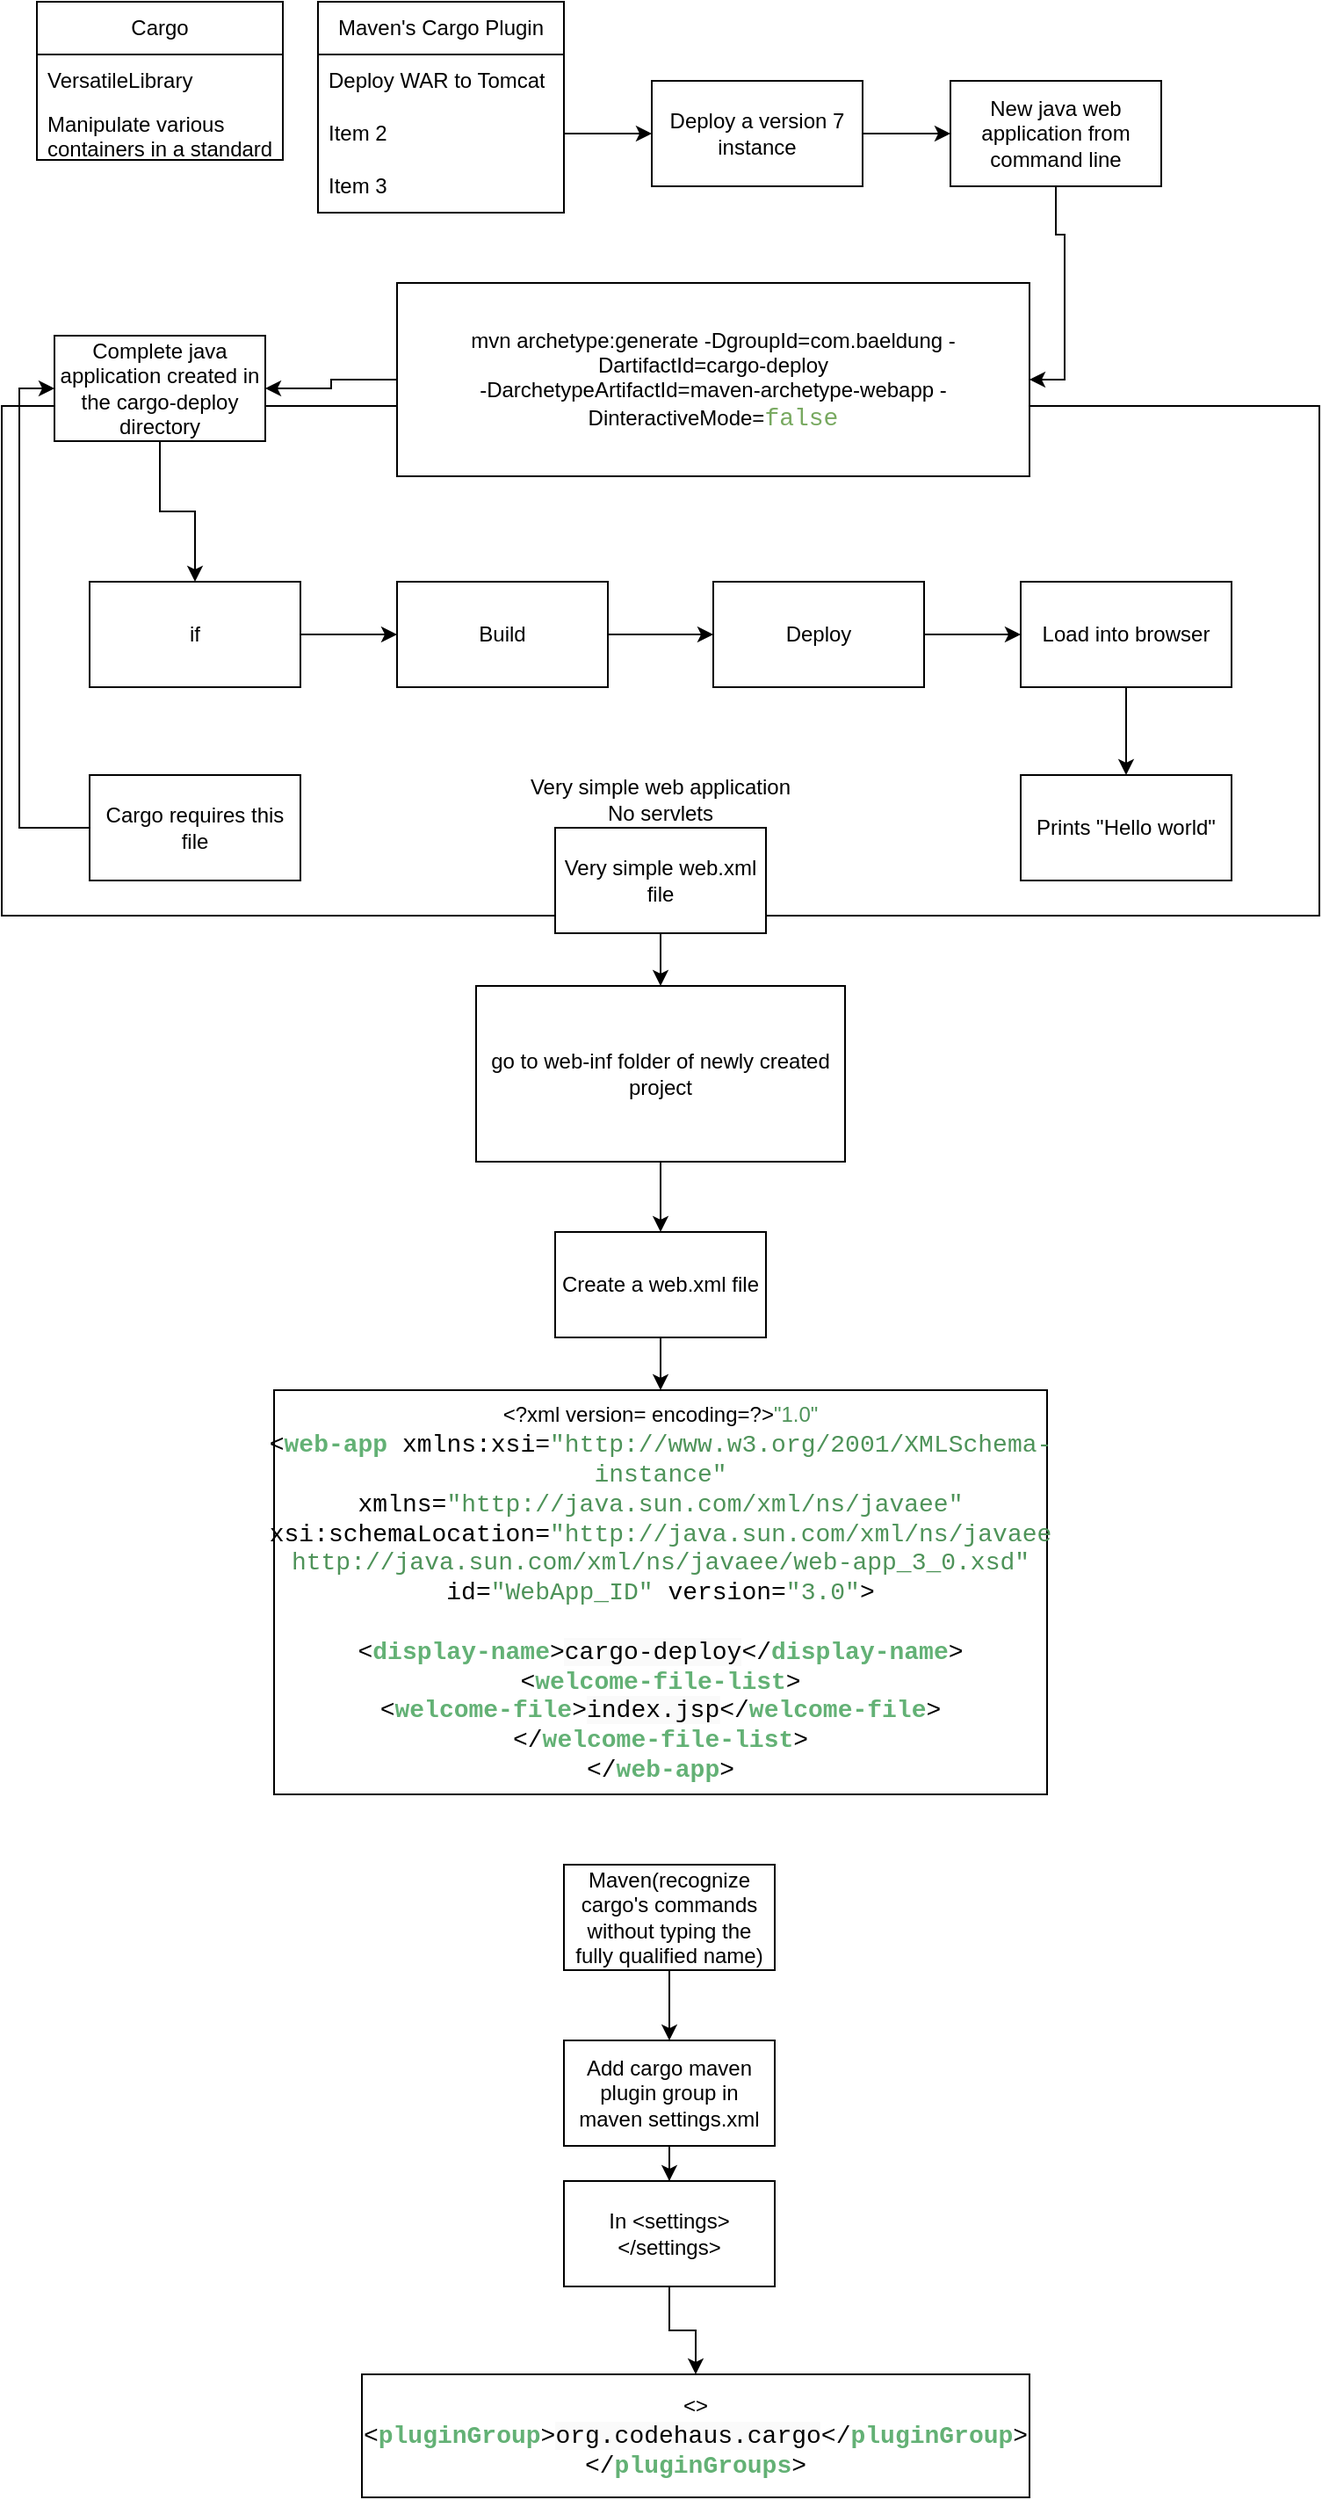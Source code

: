 <mxfile version="21.6.8" type="device">
  <diagram name="Page-1" id="gRgvmHv6VV_OpwVzqk-C">
    <mxGraphModel dx="1114" dy="578" grid="1" gridSize="10" guides="1" tooltips="1" connect="1" arrows="1" fold="1" page="1" pageScale="1" pageWidth="850" pageHeight="1100" math="0" shadow="0">
      <root>
        <mxCell id="0" />
        <mxCell id="1" parent="0" />
        <mxCell id="GW3U82Pvq7yzhxqfqQWW-33" value="&lt;br&gt;&lt;br&gt;&lt;br&gt;&lt;br&gt;&lt;br&gt;&lt;br&gt;&lt;br&gt;&lt;br&gt;&lt;br&gt;&lt;br&gt;&lt;br&gt;Very simple web application&lt;br&gt;No servlets" style="whiteSpace=wrap;html=1;" vertex="1" parent="1">
          <mxGeometry x="20" y="270" width="750" height="290" as="geometry" />
        </mxCell>
        <mxCell id="GW3U82Pvq7yzhxqfqQWW-2" value="Cargo" style="swimlane;fontStyle=0;childLayout=stackLayout;horizontal=1;startSize=30;horizontalStack=0;resizeParent=1;resizeParentMax=0;resizeLast=0;collapsible=1;marginBottom=0;whiteSpace=wrap;html=1;" vertex="1" parent="1">
          <mxGeometry x="40" y="40" width="140" height="90" as="geometry" />
        </mxCell>
        <mxCell id="GW3U82Pvq7yzhxqfqQWW-3" value="VersatileLibrary" style="text;strokeColor=none;fillColor=none;align=left;verticalAlign=middle;spacingLeft=4;spacingRight=4;overflow=hidden;points=[[0,0.5],[1,0.5]];portConstraint=eastwest;rotatable=0;whiteSpace=wrap;html=1;" vertex="1" parent="GW3U82Pvq7yzhxqfqQWW-2">
          <mxGeometry y="30" width="140" height="30" as="geometry" />
        </mxCell>
        <mxCell id="GW3U82Pvq7yzhxqfqQWW-4" value="Manipulate various containers in a standard way" style="text;strokeColor=none;fillColor=none;align=left;verticalAlign=middle;spacingLeft=4;spacingRight=4;overflow=hidden;points=[[0,0.5],[1,0.5]];portConstraint=eastwest;rotatable=0;whiteSpace=wrap;html=1;" vertex="1" parent="GW3U82Pvq7yzhxqfqQWW-2">
          <mxGeometry y="60" width="140" height="30" as="geometry" />
        </mxCell>
        <mxCell id="GW3U82Pvq7yzhxqfqQWW-7" value="Maven&#39;s Cargo Plugin" style="swimlane;fontStyle=0;childLayout=stackLayout;horizontal=1;startSize=30;horizontalStack=0;resizeParent=1;resizeParentMax=0;resizeLast=0;collapsible=1;marginBottom=0;whiteSpace=wrap;html=1;" vertex="1" parent="1">
          <mxGeometry x="200" y="40" width="140" height="120" as="geometry" />
        </mxCell>
        <mxCell id="GW3U82Pvq7yzhxqfqQWW-8" value="Deploy WAR to Tomcat" style="text;strokeColor=none;fillColor=none;align=left;verticalAlign=middle;spacingLeft=4;spacingRight=4;overflow=hidden;points=[[0,0.5],[1,0.5]];portConstraint=eastwest;rotatable=0;whiteSpace=wrap;html=1;" vertex="1" parent="GW3U82Pvq7yzhxqfqQWW-7">
          <mxGeometry y="30" width="140" height="30" as="geometry" />
        </mxCell>
        <mxCell id="GW3U82Pvq7yzhxqfqQWW-9" value="Item 2" style="text;strokeColor=none;fillColor=none;align=left;verticalAlign=middle;spacingLeft=4;spacingRight=4;overflow=hidden;points=[[0,0.5],[1,0.5]];portConstraint=eastwest;rotatable=0;whiteSpace=wrap;html=1;" vertex="1" parent="GW3U82Pvq7yzhxqfqQWW-7">
          <mxGeometry y="60" width="140" height="30" as="geometry" />
        </mxCell>
        <mxCell id="GW3U82Pvq7yzhxqfqQWW-10" value="Item 3" style="text;strokeColor=none;fillColor=none;align=left;verticalAlign=middle;spacingLeft=4;spacingRight=4;overflow=hidden;points=[[0,0.5],[1,0.5]];portConstraint=eastwest;rotatable=0;whiteSpace=wrap;html=1;" vertex="1" parent="GW3U82Pvq7yzhxqfqQWW-7">
          <mxGeometry y="90" width="140" height="30" as="geometry" />
        </mxCell>
        <mxCell id="GW3U82Pvq7yzhxqfqQWW-14" value="" style="edgeStyle=orthogonalEdgeStyle;rounded=0;orthogonalLoop=1;jettySize=auto;html=1;" edge="1" parent="1" source="GW3U82Pvq7yzhxqfqQWW-11" target="GW3U82Pvq7yzhxqfqQWW-13">
          <mxGeometry relative="1" as="geometry" />
        </mxCell>
        <mxCell id="GW3U82Pvq7yzhxqfqQWW-11" value="Deploy a version 7 instance" style="whiteSpace=wrap;html=1;" vertex="1" parent="1">
          <mxGeometry x="390" y="85" width="120" height="60" as="geometry" />
        </mxCell>
        <mxCell id="GW3U82Pvq7yzhxqfqQWW-12" style="edgeStyle=orthogonalEdgeStyle;rounded=0;orthogonalLoop=1;jettySize=auto;html=1;exitX=1;exitY=0.5;exitDx=0;exitDy=0;entryX=0;entryY=0.5;entryDx=0;entryDy=0;" edge="1" parent="1" source="GW3U82Pvq7yzhxqfqQWW-9" target="GW3U82Pvq7yzhxqfqQWW-11">
          <mxGeometry relative="1" as="geometry" />
        </mxCell>
        <mxCell id="GW3U82Pvq7yzhxqfqQWW-18" style="edgeStyle=orthogonalEdgeStyle;rounded=0;orthogonalLoop=1;jettySize=auto;html=1;entryX=1;entryY=0.5;entryDx=0;entryDy=0;" edge="1" parent="1" source="GW3U82Pvq7yzhxqfqQWW-13" target="GW3U82Pvq7yzhxqfqQWW-17">
          <mxGeometry relative="1" as="geometry" />
        </mxCell>
        <mxCell id="GW3U82Pvq7yzhxqfqQWW-13" value="New java web application from command line" style="whiteSpace=wrap;html=1;" vertex="1" parent="1">
          <mxGeometry x="560" y="85" width="120" height="60" as="geometry" />
        </mxCell>
        <mxCell id="GW3U82Pvq7yzhxqfqQWW-21" style="edgeStyle=orthogonalEdgeStyle;rounded=0;orthogonalLoop=1;jettySize=auto;html=1;exitX=0;exitY=0.5;exitDx=0;exitDy=0;entryX=1;entryY=0.5;entryDx=0;entryDy=0;" edge="1" parent="1" source="GW3U82Pvq7yzhxqfqQWW-17" target="GW3U82Pvq7yzhxqfqQWW-19">
          <mxGeometry relative="1" as="geometry" />
        </mxCell>
        <mxCell id="GW3U82Pvq7yzhxqfqQWW-17" value="mvn archetype:generate -DgroupId=com.baeldung -DartifactId=cargo-deploy &lt;br/&gt;  -DarchetypeArtifactId=maven-archetype-webapp -DinteractiveMode=&lt;span style=&quot;box-sizing: border-box; color: rgb(120, 169, 96); font-family: &amp;quot;Source Code Pro&amp;quot;, Consolas, &amp;quot;Bitstream Vera Sans Mono&amp;quot;, &amp;quot;Courier New&amp;quot;, Courier, monospace; font-size: 14px; text-align: start;&quot; class=&quot;hljs-literal&quot;&gt;false&lt;/span&gt;" style="whiteSpace=wrap;html=1;" vertex="1" parent="1">
          <mxGeometry x="245" y="200" width="360" height="110" as="geometry" />
        </mxCell>
        <mxCell id="GW3U82Pvq7yzhxqfqQWW-25" style="edgeStyle=orthogonalEdgeStyle;rounded=0;orthogonalLoop=1;jettySize=auto;html=1;" edge="1" parent="1" source="GW3U82Pvq7yzhxqfqQWW-19" target="GW3U82Pvq7yzhxqfqQWW-20">
          <mxGeometry relative="1" as="geometry" />
        </mxCell>
        <mxCell id="GW3U82Pvq7yzhxqfqQWW-19" value="Complete java application created in the cargo-deploy directory" style="whiteSpace=wrap;html=1;" vertex="1" parent="1">
          <mxGeometry x="50" y="230" width="120" height="60" as="geometry" />
        </mxCell>
        <mxCell id="GW3U82Pvq7yzhxqfqQWW-26" value="" style="edgeStyle=orthogonalEdgeStyle;rounded=0;orthogonalLoop=1;jettySize=auto;html=1;" edge="1" parent="1" source="GW3U82Pvq7yzhxqfqQWW-20" target="GW3U82Pvq7yzhxqfqQWW-22">
          <mxGeometry relative="1" as="geometry" />
        </mxCell>
        <mxCell id="GW3U82Pvq7yzhxqfqQWW-20" value="if" style="whiteSpace=wrap;html=1;" vertex="1" parent="1">
          <mxGeometry x="70" y="370" width="120" height="60" as="geometry" />
        </mxCell>
        <mxCell id="GW3U82Pvq7yzhxqfqQWW-27" value="" style="edgeStyle=orthogonalEdgeStyle;rounded=0;orthogonalLoop=1;jettySize=auto;html=1;" edge="1" parent="1" source="GW3U82Pvq7yzhxqfqQWW-22" target="GW3U82Pvq7yzhxqfqQWW-23">
          <mxGeometry relative="1" as="geometry" />
        </mxCell>
        <mxCell id="GW3U82Pvq7yzhxqfqQWW-22" value="Build" style="whiteSpace=wrap;html=1;" vertex="1" parent="1">
          <mxGeometry x="245" y="370" width="120" height="60" as="geometry" />
        </mxCell>
        <mxCell id="GW3U82Pvq7yzhxqfqQWW-28" value="" style="edgeStyle=orthogonalEdgeStyle;rounded=0;orthogonalLoop=1;jettySize=auto;html=1;" edge="1" parent="1" source="GW3U82Pvq7yzhxqfqQWW-23" target="GW3U82Pvq7yzhxqfqQWW-24">
          <mxGeometry relative="1" as="geometry" />
        </mxCell>
        <mxCell id="GW3U82Pvq7yzhxqfqQWW-23" value="Deploy" style="whiteSpace=wrap;html=1;" vertex="1" parent="1">
          <mxGeometry x="425" y="370" width="120" height="60" as="geometry" />
        </mxCell>
        <mxCell id="GW3U82Pvq7yzhxqfqQWW-30" value="" style="edgeStyle=orthogonalEdgeStyle;rounded=0;orthogonalLoop=1;jettySize=auto;html=1;" edge="1" parent="1" source="GW3U82Pvq7yzhxqfqQWW-24" target="GW3U82Pvq7yzhxqfqQWW-29">
          <mxGeometry relative="1" as="geometry" />
        </mxCell>
        <mxCell id="GW3U82Pvq7yzhxqfqQWW-24" value="Load into browser" style="whiteSpace=wrap;html=1;" vertex="1" parent="1">
          <mxGeometry x="600" y="370" width="120" height="60" as="geometry" />
        </mxCell>
        <mxCell id="GW3U82Pvq7yzhxqfqQWW-29" value="Prints &quot;Hello world&quot;" style="whiteSpace=wrap;html=1;" vertex="1" parent="1">
          <mxGeometry x="600" y="480" width="120" height="60" as="geometry" />
        </mxCell>
        <mxCell id="GW3U82Pvq7yzhxqfqQWW-32" style="edgeStyle=orthogonalEdgeStyle;rounded=0;orthogonalLoop=1;jettySize=auto;html=1;exitX=0;exitY=0.5;exitDx=0;exitDy=0;entryX=0;entryY=0.5;entryDx=0;entryDy=0;" edge="1" parent="1" source="GW3U82Pvq7yzhxqfqQWW-31" target="GW3U82Pvq7yzhxqfqQWW-19">
          <mxGeometry relative="1" as="geometry" />
        </mxCell>
        <mxCell id="GW3U82Pvq7yzhxqfqQWW-31" value="Cargo requires this file" style="whiteSpace=wrap;html=1;" vertex="1" parent="1">
          <mxGeometry x="70" y="480" width="120" height="60" as="geometry" />
        </mxCell>
        <mxCell id="GW3U82Pvq7yzhxqfqQWW-37" value="" style="edgeStyle=orthogonalEdgeStyle;rounded=0;orthogonalLoop=1;jettySize=auto;html=1;" edge="1" parent="1" source="GW3U82Pvq7yzhxqfqQWW-34" target="GW3U82Pvq7yzhxqfqQWW-36">
          <mxGeometry relative="1" as="geometry" />
        </mxCell>
        <mxCell id="GW3U82Pvq7yzhxqfqQWW-34" value="Very simple web.xml file" style="whiteSpace=wrap;html=1;" vertex="1" parent="1">
          <mxGeometry x="335" y="510" width="120" height="60" as="geometry" />
        </mxCell>
        <mxCell id="GW3U82Pvq7yzhxqfqQWW-40" style="edgeStyle=orthogonalEdgeStyle;rounded=0;orthogonalLoop=1;jettySize=auto;html=1;exitX=0.5;exitY=1;exitDx=0;exitDy=0;entryX=0.5;entryY=0;entryDx=0;entryDy=0;" edge="1" parent="1" source="GW3U82Pvq7yzhxqfqQWW-36" target="GW3U82Pvq7yzhxqfqQWW-39">
          <mxGeometry relative="1" as="geometry" />
        </mxCell>
        <mxCell id="GW3U82Pvq7yzhxqfqQWW-36" value="go to web-inf folder of newly created project" style="whiteSpace=wrap;html=1;" vertex="1" parent="1">
          <mxGeometry x="290" y="600" width="210" height="100" as="geometry" />
        </mxCell>
        <mxCell id="GW3U82Pvq7yzhxqfqQWW-38" value="&amp;lt;?xml version= encoding=?&amp;gt;&lt;span style=&quot;box-sizing: border-box; color: rgb(78, 147, 89);&quot; class=&quot;hljs-string&quot;&gt;&quot;1.0&quot;&lt;/span&gt;&lt;span style=&quot;box-sizing: border-box; color: rgb(31, 113, 153); font-family: &amp;quot;Source Code Pro&amp;quot;, Consolas, &amp;quot;Bitstream Vera Sans Mono&amp;quot;, &amp;quot;Courier New&amp;quot;, Courier, monospace; font-size: 14px; text-align: start;&quot; class=&quot;hljs-meta&quot;&gt;&lt;/span&gt;&lt;span style=&quot;font-family: &amp;quot;Source Code Pro&amp;quot;, Consolas, &amp;quot;Bitstream Vera Sans Mono&amp;quot;, &amp;quot;Courier New&amp;quot;, Courier, monospace; font-size: 14px; text-align: start; background-color: rgb(250, 250, 250);&quot;&gt;&lt;br/&gt;&lt;/span&gt;&lt;span style=&quot;box-sizing: border-box; font-family: &amp;quot;Source Code Pro&amp;quot;, Consolas, &amp;quot;Bitstream Vera Sans Mono&amp;quot;, &amp;quot;Courier New&amp;quot;, Courier, monospace; font-size: 14px; text-align: start;&quot; class=&quot;hljs-tag&quot;&gt;&amp;lt;&lt;span style=&quot;box-sizing: border-box; font-weight: 600; color: rgb(99, 177, 117);&quot; class=&quot;hljs-name&quot;&gt;web-app&lt;/span&gt; &lt;span style=&quot;box-sizing: border-box;&quot; class=&quot;hljs-attr&quot;&gt;xmlns:xsi&lt;/span&gt;=&lt;span style=&quot;box-sizing: border-box; color: rgb(78, 147, 89);&quot; class=&quot;hljs-string&quot;&gt;&quot;http://www.w3.org/2001/XMLSchema-instance&quot;&lt;/span&gt; &lt;br/&gt;  &lt;span style=&quot;box-sizing: border-box;&quot; class=&quot;hljs-attr&quot;&gt;xmlns&lt;/span&gt;=&lt;span style=&quot;box-sizing: border-box; color: rgb(78, 147, 89);&quot; class=&quot;hljs-string&quot;&gt;&quot;http://java.sun.com/xml/ns/javaee&quot;&lt;/span&gt; &lt;br/&gt;    &lt;span style=&quot;box-sizing: border-box;&quot; class=&quot;hljs-attr&quot;&gt;xsi:schemaLocation&lt;/span&gt;=&lt;span style=&quot;box-sizing: border-box; color: rgb(78, 147, 89);&quot; class=&quot;hljs-string&quot;&gt;&quot;http://java.sun.com/xml/ns/javaee &lt;br/&gt;      http://java.sun.com/xml/ns/javaee/web-app_3_0.xsd&quot;&lt;/span&gt; &lt;br/&gt;        &lt;span style=&quot;box-sizing: border-box;&quot; class=&quot;hljs-attr&quot;&gt;id&lt;/span&gt;=&lt;span style=&quot;box-sizing: border-box; color: rgb(78, 147, 89);&quot; class=&quot;hljs-string&quot;&gt;&quot;WebApp_ID&quot;&lt;/span&gt; &lt;span style=&quot;box-sizing: border-box;&quot; class=&quot;hljs-attr&quot;&gt;version&lt;/span&gt;=&lt;span style=&quot;box-sizing: border-box; color: rgb(78, 147, 89);&quot; class=&quot;hljs-string&quot;&gt;&quot;3.0&quot;&lt;/span&gt;&amp;gt;&lt;/span&gt;&lt;span style=&quot;font-family: &amp;quot;Source Code Pro&amp;quot;, Consolas, &amp;quot;Bitstream Vera Sans Mono&amp;quot;, &amp;quot;Courier New&amp;quot;, Courier, monospace; font-size: 14px; text-align: start; background-color: rgb(250, 250, 250);&quot;&gt;&lt;br/&gt;&lt;br/&gt;    &lt;/span&gt;&lt;span style=&quot;box-sizing: border-box; font-family: &amp;quot;Source Code Pro&amp;quot;, Consolas, &amp;quot;Bitstream Vera Sans Mono&amp;quot;, &amp;quot;Courier New&amp;quot;, Courier, monospace; font-size: 14px; text-align: start;&quot; class=&quot;hljs-tag&quot;&gt;&amp;lt;&lt;span style=&quot;box-sizing: border-box; font-weight: 600; color: rgb(99, 177, 117);&quot; class=&quot;hljs-name&quot;&gt;display-name&lt;/span&gt;&amp;gt;&lt;/span&gt;&lt;span style=&quot;font-family: &amp;quot;Source Code Pro&amp;quot;, Consolas, &amp;quot;Bitstream Vera Sans Mono&amp;quot;, &amp;quot;Courier New&amp;quot;, Courier, monospace; font-size: 14px; text-align: start; background-color: rgb(250, 250, 250);&quot;&gt;cargo-deploy&lt;/span&gt;&lt;span style=&quot;box-sizing: border-box; font-family: &amp;quot;Source Code Pro&amp;quot;, Consolas, &amp;quot;Bitstream Vera Sans Mono&amp;quot;, &amp;quot;Courier New&amp;quot;, Courier, monospace; font-size: 14px; text-align: start;&quot; class=&quot;hljs-tag&quot;&gt;&amp;lt;/&lt;span style=&quot;box-sizing: border-box; font-weight: 600; color: rgb(99, 177, 117);&quot; class=&quot;hljs-name&quot;&gt;display-name&lt;/span&gt;&amp;gt;&lt;/span&gt;&lt;span style=&quot;font-family: &amp;quot;Source Code Pro&amp;quot;, Consolas, &amp;quot;Bitstream Vera Sans Mono&amp;quot;, &amp;quot;Courier New&amp;quot;, Courier, monospace; font-size: 14px; text-align: start; background-color: rgb(250, 250, 250);&quot;&gt;&lt;br/&gt;    &lt;/span&gt;&lt;span style=&quot;box-sizing: border-box; font-family: &amp;quot;Source Code Pro&amp;quot;, Consolas, &amp;quot;Bitstream Vera Sans Mono&amp;quot;, &amp;quot;Courier New&amp;quot;, Courier, monospace; font-size: 14px; text-align: start;&quot; class=&quot;hljs-tag&quot;&gt;&amp;lt;&lt;span style=&quot;box-sizing: border-box; font-weight: 600; color: rgb(99, 177, 117);&quot; class=&quot;hljs-name&quot;&gt;welcome-file-list&lt;/span&gt;&amp;gt;&lt;/span&gt;&lt;span style=&quot;font-family: &amp;quot;Source Code Pro&amp;quot;, Consolas, &amp;quot;Bitstream Vera Sans Mono&amp;quot;, &amp;quot;Courier New&amp;quot;, Courier, monospace; font-size: 14px; text-align: start; background-color: rgb(250, 250, 250);&quot;&gt;&lt;br/&gt;        &lt;/span&gt;&lt;span style=&quot;box-sizing: border-box; font-family: &amp;quot;Source Code Pro&amp;quot;, Consolas, &amp;quot;Bitstream Vera Sans Mono&amp;quot;, &amp;quot;Courier New&amp;quot;, Courier, monospace; font-size: 14px; text-align: start;&quot; class=&quot;hljs-tag&quot;&gt;&amp;lt;&lt;span style=&quot;box-sizing: border-box; font-weight: 600; color: rgb(99, 177, 117);&quot; class=&quot;hljs-name&quot;&gt;welcome-file&lt;/span&gt;&amp;gt;&lt;/span&gt;&lt;span style=&quot;font-family: &amp;quot;Source Code Pro&amp;quot;, Consolas, &amp;quot;Bitstream Vera Sans Mono&amp;quot;, &amp;quot;Courier New&amp;quot;, Courier, monospace; font-size: 14px; text-align: start; background-color: rgb(250, 250, 250);&quot;&gt;index.jsp&lt;/span&gt;&lt;span style=&quot;box-sizing: border-box; font-family: &amp;quot;Source Code Pro&amp;quot;, Consolas, &amp;quot;Bitstream Vera Sans Mono&amp;quot;, &amp;quot;Courier New&amp;quot;, Courier, monospace; font-size: 14px; text-align: start;&quot; class=&quot;hljs-tag&quot;&gt;&amp;lt;/&lt;span style=&quot;box-sizing: border-box; font-weight: 600; color: rgb(99, 177, 117);&quot; class=&quot;hljs-name&quot;&gt;welcome-file&lt;/span&gt;&amp;gt;&lt;/span&gt;&lt;span style=&quot;font-family: &amp;quot;Source Code Pro&amp;quot;, Consolas, &amp;quot;Bitstream Vera Sans Mono&amp;quot;, &amp;quot;Courier New&amp;quot;, Courier, monospace; font-size: 14px; text-align: start; background-color: rgb(250, 250, 250);&quot;&gt;&lt;br/&gt;    &lt;/span&gt;&lt;span style=&quot;box-sizing: border-box; font-family: &amp;quot;Source Code Pro&amp;quot;, Consolas, &amp;quot;Bitstream Vera Sans Mono&amp;quot;, &amp;quot;Courier New&amp;quot;, Courier, monospace; font-size: 14px; text-align: start;&quot; class=&quot;hljs-tag&quot;&gt;&amp;lt;/&lt;span style=&quot;box-sizing: border-box; font-weight: 600; color: rgb(99, 177, 117);&quot; class=&quot;hljs-name&quot;&gt;welcome-file-list&lt;/span&gt;&amp;gt;&lt;/span&gt;&lt;span style=&quot;font-family: &amp;quot;Source Code Pro&amp;quot;, Consolas, &amp;quot;Bitstream Vera Sans Mono&amp;quot;, &amp;quot;Courier New&amp;quot;, Courier, monospace; font-size: 14px; text-align: start; background-color: rgb(250, 250, 250);&quot;&gt;&lt;br/&gt;&lt;/span&gt;&lt;span style=&quot;box-sizing: border-box; font-family: &amp;quot;Source Code Pro&amp;quot;, Consolas, &amp;quot;Bitstream Vera Sans Mono&amp;quot;, &amp;quot;Courier New&amp;quot;, Courier, monospace; font-size: 14px; text-align: start;&quot; class=&quot;hljs-tag&quot;&gt;&amp;lt;/&lt;span style=&quot;box-sizing: border-box; font-weight: 600; color: rgb(99, 177, 117);&quot; class=&quot;hljs-name&quot;&gt;web-app&lt;/span&gt;&amp;gt;&lt;/span&gt;" style="whiteSpace=wrap;html=1;" vertex="1" parent="1">
          <mxGeometry x="175" y="830" width="440" height="230" as="geometry" />
        </mxCell>
        <mxCell id="GW3U82Pvq7yzhxqfqQWW-41" style="edgeStyle=orthogonalEdgeStyle;rounded=0;orthogonalLoop=1;jettySize=auto;html=1;exitX=0.5;exitY=1;exitDx=0;exitDy=0;entryX=0.5;entryY=0;entryDx=0;entryDy=0;" edge="1" parent="1" source="GW3U82Pvq7yzhxqfqQWW-39" target="GW3U82Pvq7yzhxqfqQWW-38">
          <mxGeometry relative="1" as="geometry" />
        </mxCell>
        <mxCell id="GW3U82Pvq7yzhxqfqQWW-39" value="Create a web.xml file" style="whiteSpace=wrap;html=1;" vertex="1" parent="1">
          <mxGeometry x="335" y="740" width="120" height="60" as="geometry" />
        </mxCell>
        <mxCell id="GW3U82Pvq7yzhxqfqQWW-45" value="" style="edgeStyle=orthogonalEdgeStyle;rounded=0;orthogonalLoop=1;jettySize=auto;html=1;" edge="1" parent="1" source="GW3U82Pvq7yzhxqfqQWW-42" target="GW3U82Pvq7yzhxqfqQWW-44">
          <mxGeometry relative="1" as="geometry" />
        </mxCell>
        <mxCell id="GW3U82Pvq7yzhxqfqQWW-42" value="Maven(recognize cargo&#39;s commands without typing the fully qualified name)" style="whiteSpace=wrap;html=1;" vertex="1" parent="1">
          <mxGeometry x="340" y="1100" width="120" height="60" as="geometry" />
        </mxCell>
        <mxCell id="GW3U82Pvq7yzhxqfqQWW-49" value="" style="edgeStyle=orthogonalEdgeStyle;rounded=0;orthogonalLoop=1;jettySize=auto;html=1;" edge="1" parent="1" source="GW3U82Pvq7yzhxqfqQWW-44" target="GW3U82Pvq7yzhxqfqQWW-46">
          <mxGeometry relative="1" as="geometry" />
        </mxCell>
        <mxCell id="GW3U82Pvq7yzhxqfqQWW-44" value="Add cargo maven plugin group in maven settings.xml" style="whiteSpace=wrap;html=1;" vertex="1" parent="1">
          <mxGeometry x="340" y="1200" width="120" height="60" as="geometry" />
        </mxCell>
        <mxCell id="GW3U82Pvq7yzhxqfqQWW-48" value="" style="edgeStyle=orthogonalEdgeStyle;rounded=0;orthogonalLoop=1;jettySize=auto;html=1;" edge="1" parent="1" source="GW3U82Pvq7yzhxqfqQWW-46" target="GW3U82Pvq7yzhxqfqQWW-47">
          <mxGeometry relative="1" as="geometry" />
        </mxCell>
        <mxCell id="GW3U82Pvq7yzhxqfqQWW-46" value="In &amp;lt;settings&amp;gt;&amp;lt;/settings&amp;gt;" style="whiteSpace=wrap;html=1;" vertex="1" parent="1">
          <mxGeometry x="340" y="1280" width="120" height="60" as="geometry" />
        </mxCell>
        <mxCell id="GW3U82Pvq7yzhxqfqQWW-47" value="&amp;lt;&amp;gt;&lt;span style=&quot;box-sizing: border-box; font-family: &amp;quot;Source Code Pro&amp;quot;, Consolas, &amp;quot;Bitstream Vera Sans Mono&amp;quot;, &amp;quot;Courier New&amp;quot;, Courier, monospace; font-size: 14px; text-align: start;&quot; class=&quot;hljs-tag&quot;&gt;&lt;/span&gt;&lt;span style=&quot;font-family: &amp;quot;Source Code Pro&amp;quot;, Consolas, &amp;quot;Bitstream Vera Sans Mono&amp;quot;, &amp;quot;Courier New&amp;quot;, Courier, monospace; font-size: 14px; text-align: start; background-color: rgb(250, 250, 250);&quot;&gt;&lt;br/&gt;    &lt;/span&gt;&lt;span style=&quot;box-sizing: border-box; font-family: &amp;quot;Source Code Pro&amp;quot;, Consolas, &amp;quot;Bitstream Vera Sans Mono&amp;quot;, &amp;quot;Courier New&amp;quot;, Courier, monospace; font-size: 14px; text-align: start;&quot; class=&quot;hljs-tag&quot;&gt;&amp;lt;&lt;span style=&quot;box-sizing: border-box; font-weight: 600; color: rgb(99, 177, 117);&quot; class=&quot;hljs-name&quot;&gt;pluginGroup&lt;/span&gt;&amp;gt;&lt;/span&gt;&lt;span style=&quot;font-family: &amp;quot;Source Code Pro&amp;quot;, Consolas, &amp;quot;Bitstream Vera Sans Mono&amp;quot;, &amp;quot;Courier New&amp;quot;, Courier, monospace; font-size: 14px; text-align: start; background-color: rgb(250, 250, 250);&quot;&gt;org.codehaus.cargo&lt;/span&gt;&lt;span style=&quot;box-sizing: border-box; font-family: &amp;quot;Source Code Pro&amp;quot;, Consolas, &amp;quot;Bitstream Vera Sans Mono&amp;quot;, &amp;quot;Courier New&amp;quot;, Courier, monospace; font-size: 14px; text-align: start;&quot; class=&quot;hljs-tag&quot;&gt;&amp;lt;/&lt;span style=&quot;box-sizing: border-box; font-weight: 600; color: rgb(99, 177, 117);&quot; class=&quot;hljs-name&quot;&gt;pluginGroup&lt;/span&gt;&amp;gt;&lt;/span&gt;&lt;span style=&quot;font-family: &amp;quot;Source Code Pro&amp;quot;, Consolas, &amp;quot;Bitstream Vera Sans Mono&amp;quot;, &amp;quot;Courier New&amp;quot;, Courier, monospace; font-size: 14px; text-align: start; background-color: rgb(250, 250, 250);&quot;&gt;&lt;br/&gt;&lt;/span&gt;&lt;span style=&quot;box-sizing: border-box; font-family: &amp;quot;Source Code Pro&amp;quot;, Consolas, &amp;quot;Bitstream Vera Sans Mono&amp;quot;, &amp;quot;Courier New&amp;quot;, Courier, monospace; font-size: 14px; text-align: start;&quot; class=&quot;hljs-tag&quot;&gt;&amp;lt;/&lt;span style=&quot;box-sizing: border-box; font-weight: 600; color: rgb(99, 177, 117);&quot; class=&quot;hljs-name&quot;&gt;pluginGroups&lt;/span&gt;&amp;gt;&lt;/span&gt;" style="whiteSpace=wrap;html=1;" vertex="1" parent="1">
          <mxGeometry x="225" y="1390" width="380" height="70" as="geometry" />
        </mxCell>
      </root>
    </mxGraphModel>
  </diagram>
</mxfile>
